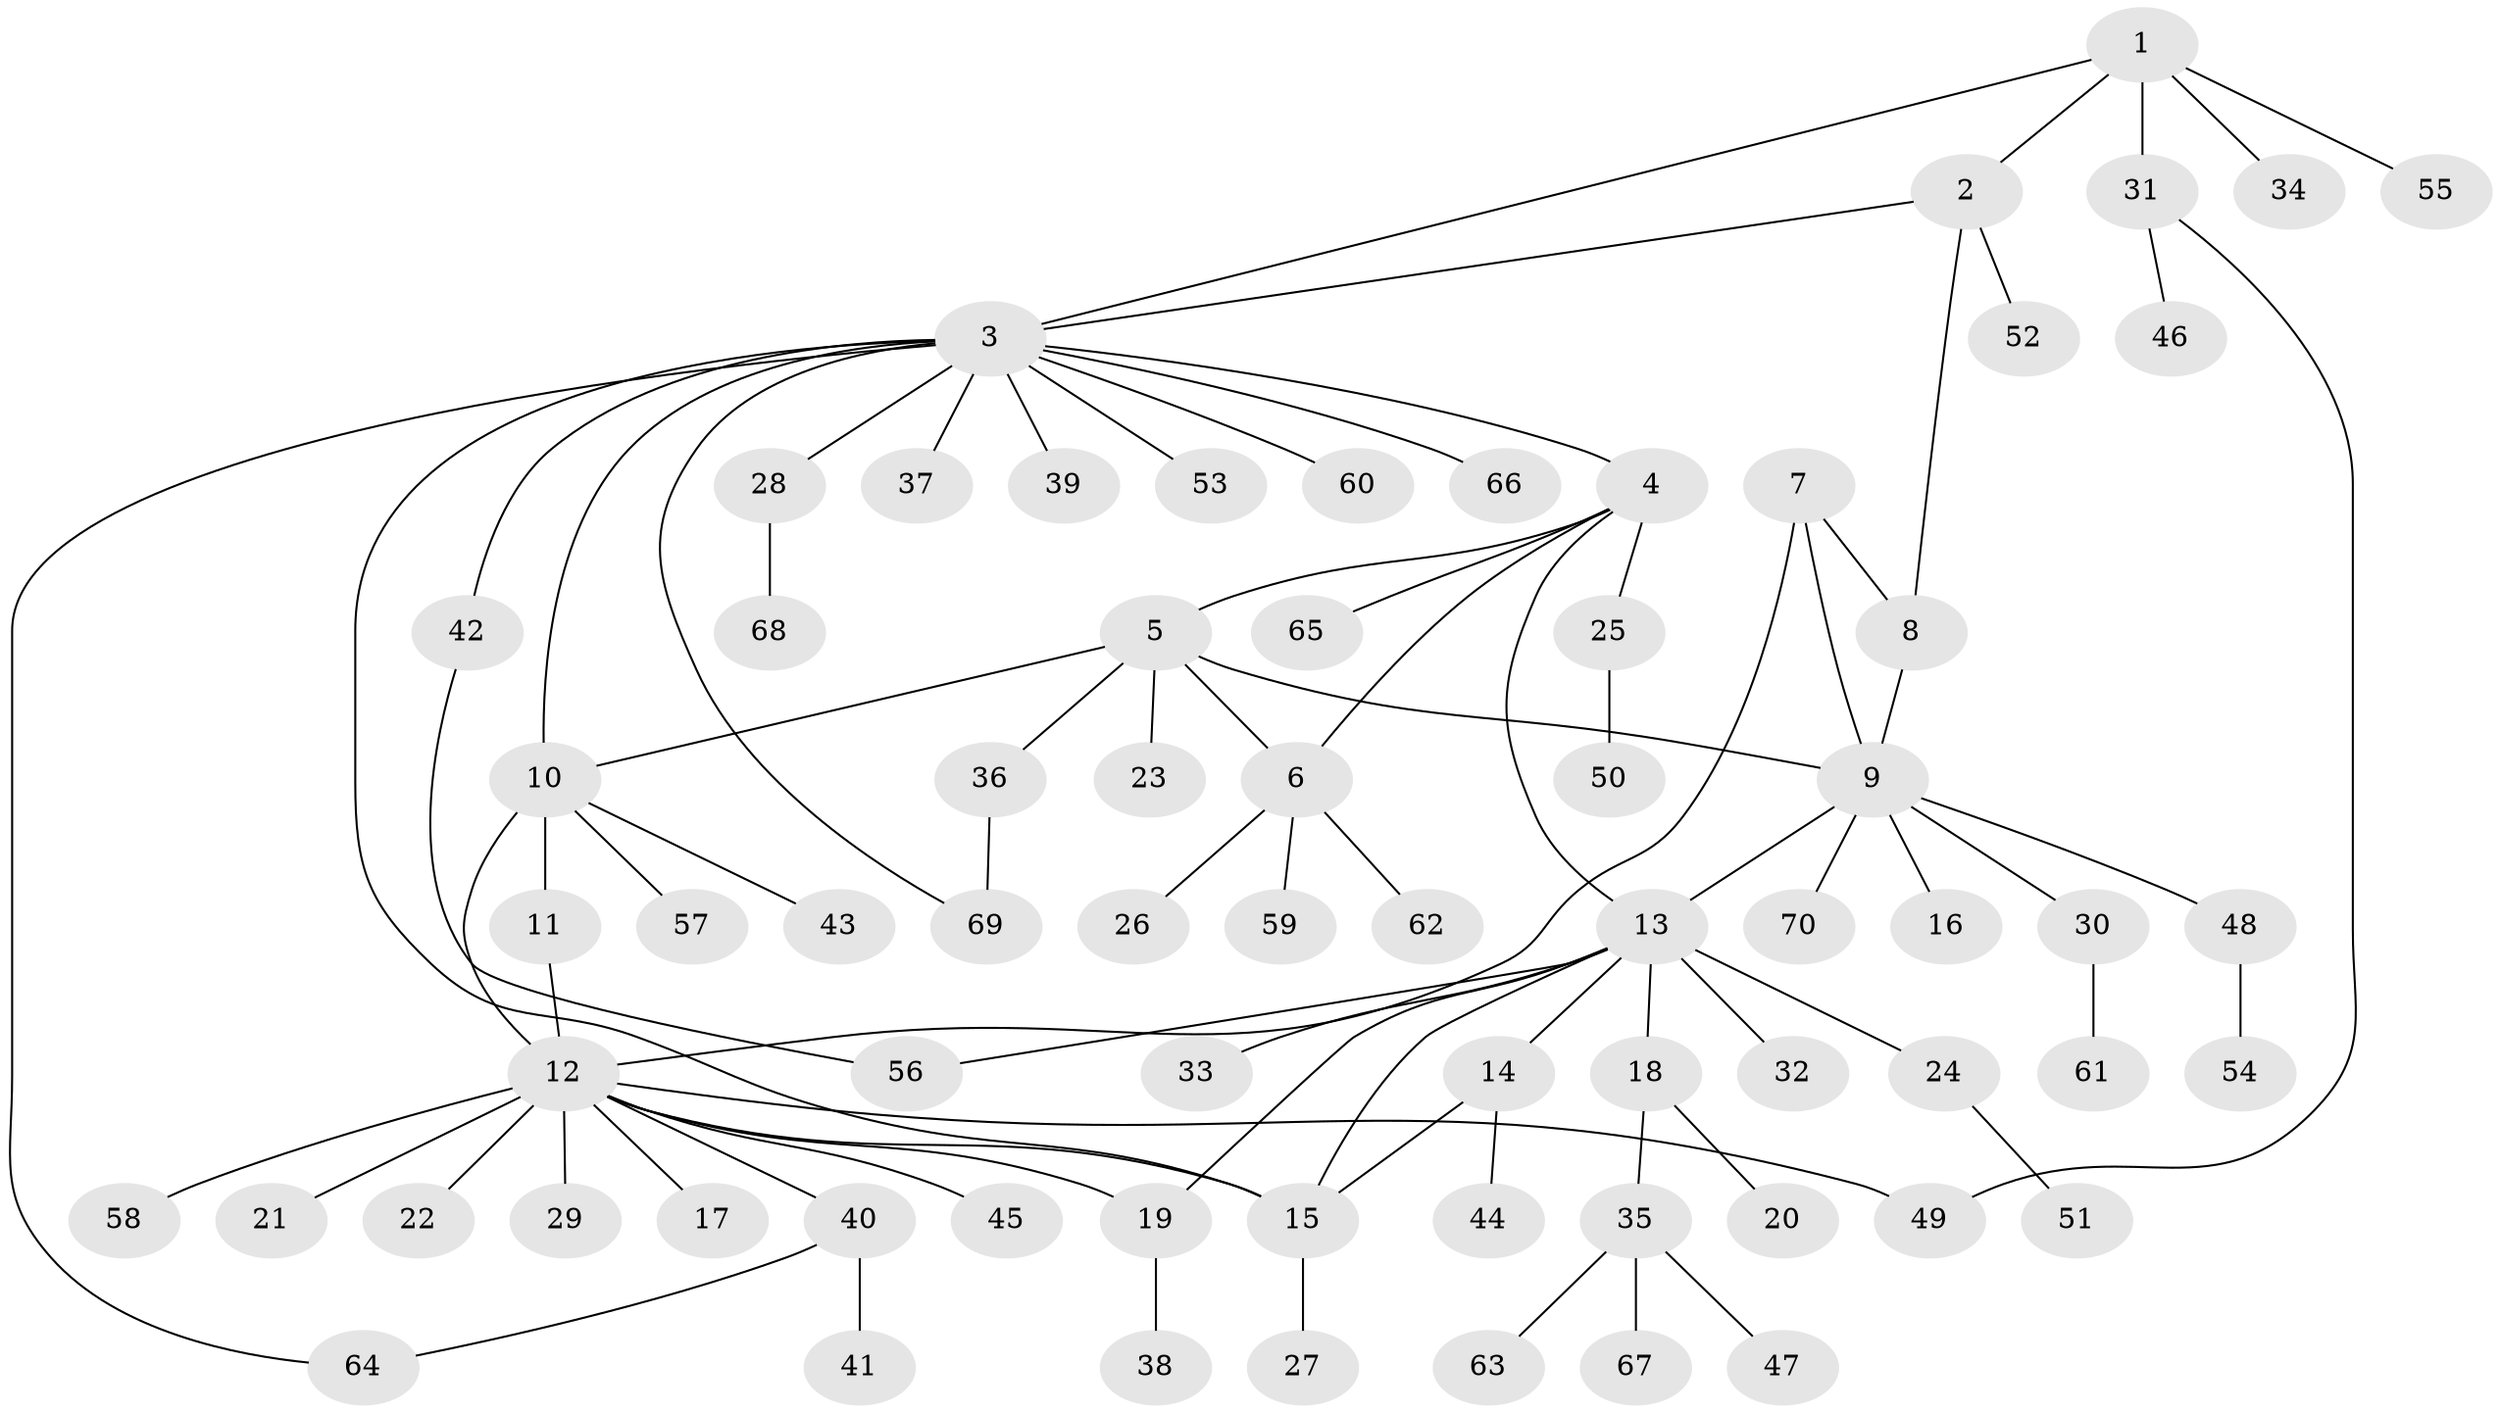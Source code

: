 // Generated by graph-tools (version 1.1) at 2025/26/03/09/25 03:26:40]
// undirected, 70 vertices, 85 edges
graph export_dot {
graph [start="1"]
  node [color=gray90,style=filled];
  1;
  2;
  3;
  4;
  5;
  6;
  7;
  8;
  9;
  10;
  11;
  12;
  13;
  14;
  15;
  16;
  17;
  18;
  19;
  20;
  21;
  22;
  23;
  24;
  25;
  26;
  27;
  28;
  29;
  30;
  31;
  32;
  33;
  34;
  35;
  36;
  37;
  38;
  39;
  40;
  41;
  42;
  43;
  44;
  45;
  46;
  47;
  48;
  49;
  50;
  51;
  52;
  53;
  54;
  55;
  56;
  57;
  58;
  59;
  60;
  61;
  62;
  63;
  64;
  65;
  66;
  67;
  68;
  69;
  70;
  1 -- 2;
  1 -- 3;
  1 -- 31;
  1 -- 34;
  1 -- 55;
  2 -- 3;
  2 -- 8;
  2 -- 52;
  3 -- 4;
  3 -- 10;
  3 -- 15;
  3 -- 28;
  3 -- 37;
  3 -- 39;
  3 -- 42;
  3 -- 53;
  3 -- 60;
  3 -- 64;
  3 -- 66;
  3 -- 69;
  4 -- 5;
  4 -- 6;
  4 -- 13;
  4 -- 25;
  4 -- 65;
  5 -- 6;
  5 -- 9;
  5 -- 10;
  5 -- 23;
  5 -- 36;
  6 -- 26;
  6 -- 59;
  6 -- 62;
  7 -- 8;
  7 -- 9;
  7 -- 12;
  8 -- 9;
  9 -- 13;
  9 -- 16;
  9 -- 30;
  9 -- 48;
  9 -- 70;
  10 -- 11;
  10 -- 12;
  10 -- 43;
  10 -- 57;
  11 -- 12;
  12 -- 15;
  12 -- 17;
  12 -- 19;
  12 -- 21;
  12 -- 22;
  12 -- 29;
  12 -- 40;
  12 -- 45;
  12 -- 49;
  12 -- 58;
  13 -- 14;
  13 -- 15;
  13 -- 18;
  13 -- 19;
  13 -- 24;
  13 -- 32;
  13 -- 33;
  13 -- 56;
  14 -- 15;
  14 -- 44;
  15 -- 27;
  18 -- 20;
  18 -- 35;
  19 -- 38;
  24 -- 51;
  25 -- 50;
  28 -- 68;
  30 -- 61;
  31 -- 46;
  31 -- 49;
  35 -- 47;
  35 -- 63;
  35 -- 67;
  36 -- 69;
  40 -- 41;
  40 -- 64;
  42 -- 56;
  48 -- 54;
}
